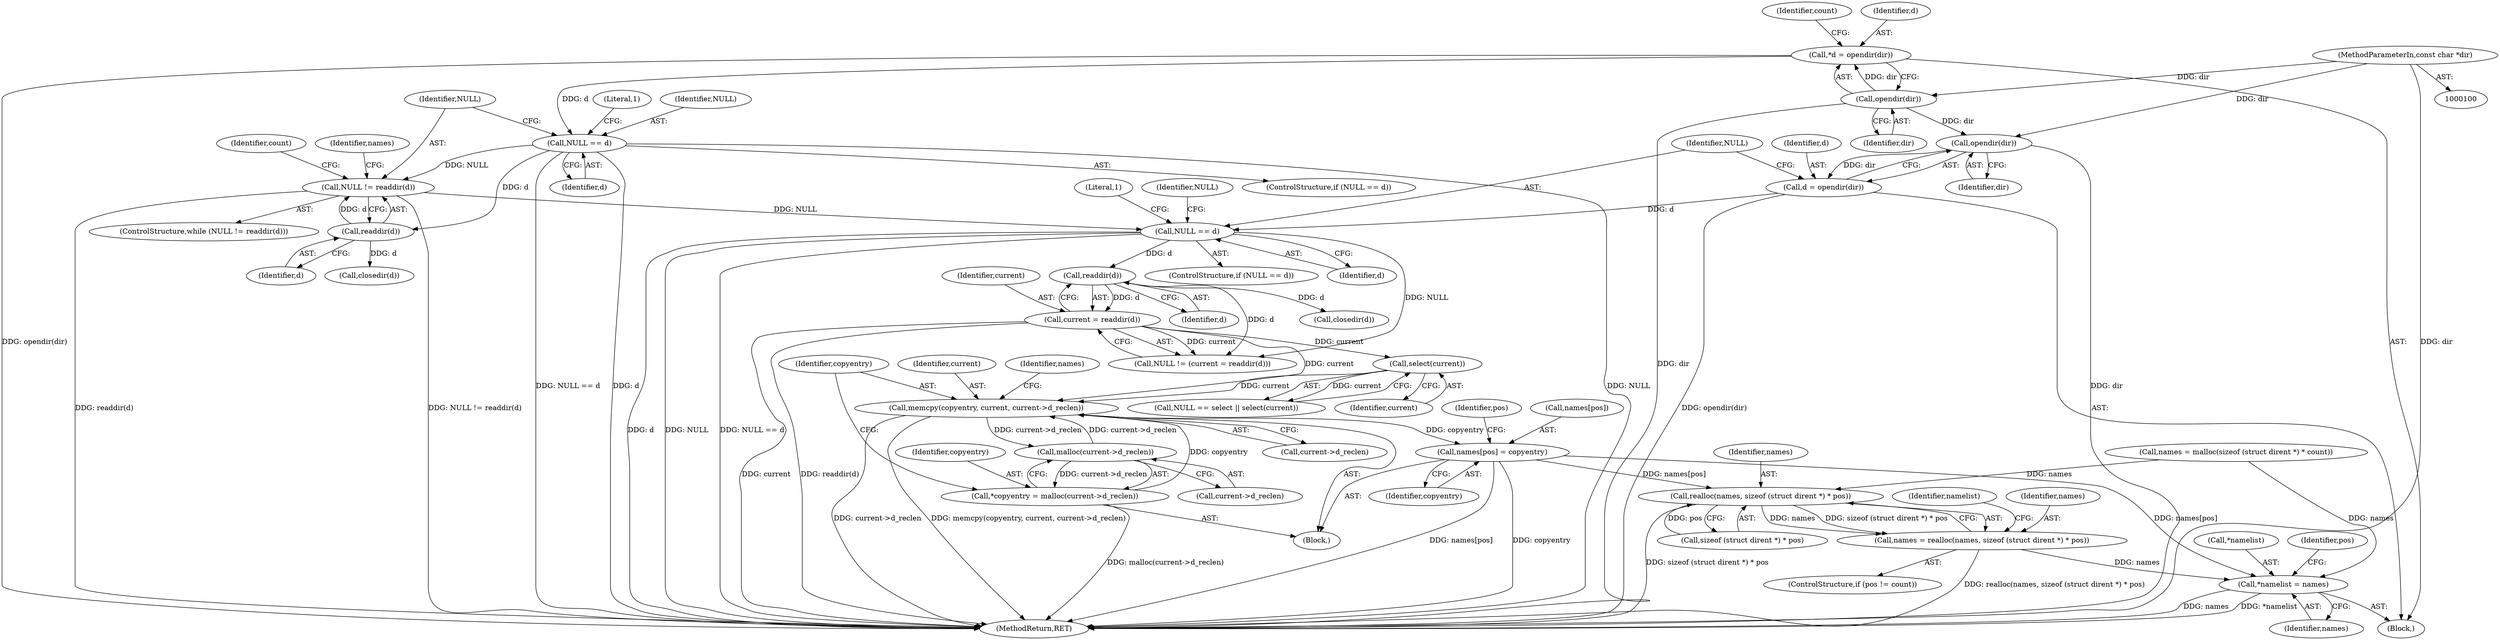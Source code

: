 digraph "1_boa_e139b87835994d007fbd64eead6c1455d7b8cf4e@API" {
"1000189" [label="(Call,names[pos] = copyentry)"];
"1000183" [label="(Call,memcpy(copyentry, current, current->d_reclen))"];
"1000177" [label="(Call,*copyentry = malloc(current->d_reclen))"];
"1000179" [label="(Call,malloc(current->d_reclen))"];
"1000163" [label="(Call,current = readdir(d))"];
"1000165" [label="(Call,readdir(d))"];
"1000154" [label="(Call,NULL == d)"];
"1000134" [label="(Call,NULL != readdir(d))"];
"1000127" [label="(Call,NULL == d)"];
"1000107" [label="(Call,*d = opendir(dir))"];
"1000109" [label="(Call,opendir(dir))"];
"1000101" [label="(MethodParameterIn,const char *dir)"];
"1000136" [label="(Call,readdir(d))"];
"1000149" [label="(Call,d = opendir(dir))"];
"1000151" [label="(Call,opendir(dir))"];
"1000173" [label="(Call,select(current))"];
"1000206" [label="(Call,realloc(names, sizeof (struct dirent *) * pos))"];
"1000204" [label="(Call,names = realloc(names, sizeof (struct dirent *) * pos))"];
"1000212" [label="(Call,*namelist = names)"];
"1000183" [label="(Call,memcpy(copyentry, current, current->d_reclen))"];
"1000173" [label="(Call,select(current))"];
"1000179" [label="(Call,malloc(current->d_reclen))"];
"1000169" [label="(Call,NULL == select || select(current))"];
"1000213" [label="(Call,*namelist)"];
"1000159" [label="(Literal,1)"];
"1000137" [label="(Identifier,d)"];
"1000141" [label="(Identifier,names)"];
"1000151" [label="(Call,opendir(dir))"];
"1000189" [label="(Call,names[pos] = copyentry)"];
"1000155" [label="(Identifier,NULL)"];
"1000175" [label="(Block,)"];
"1000191" [label="(Identifier,names)"];
"1000153" [label="(ControlStructure,if (NULL == d))"];
"1000150" [label="(Identifier,d)"];
"1000198" [label="(Call,closedir(d))"];
"1000156" [label="(Identifier,d)"];
"1000101" [label="(MethodParameterIn,const char *dir)"];
"1000152" [label="(Identifier,dir)"];
"1000163" [label="(Call,current = readdir(d))"];
"1000115" [label="(Identifier,count)"];
"1000162" [label="(Identifier,NULL)"];
"1000190" [label="(Call,names[pos])"];
"1000136" [label="(Call,readdir(d))"];
"1000174" [label="(Identifier,current)"];
"1000132" [label="(Literal,1)"];
"1000195" [label="(Identifier,pos)"];
"1000140" [label="(Call,names = malloc(sizeof (struct dirent *) * count))"];
"1000127" [label="(Call,NULL == d)"];
"1000165" [label="(Call,readdir(d))"];
"1000166" [label="(Identifier,d)"];
"1000134" [label="(Call,NULL != readdir(d))"];
"1000217" [label="(Identifier,pos)"];
"1000128" [label="(Identifier,NULL)"];
"1000206" [label="(Call,realloc(names, sizeof (struct dirent *) * pos))"];
"1000126" [label="(ControlStructure,if (NULL == d))"];
"1000135" [label="(Identifier,NULL)"];
"1000110" [label="(Identifier,dir)"];
"1000212" [label="(Call,*namelist = names)"];
"1000185" [label="(Identifier,current)"];
"1000154" [label="(Call,NULL == d)"];
"1000177" [label="(Call,*copyentry = malloc(current->d_reclen))"];
"1000109" [label="(Call,opendir(dir))"];
"1000200" [label="(ControlStructure,if (pos != count))"];
"1000105" [label="(Block,)"];
"1000139" [label="(Identifier,count)"];
"1000218" [label="(MethodReturn,RET)"];
"1000133" [label="(ControlStructure,while (NULL != readdir(d)))"];
"1000147" [label="(Call,closedir(d))"];
"1000186" [label="(Call,current->d_reclen)"];
"1000164" [label="(Identifier,current)"];
"1000180" [label="(Call,current->d_reclen)"];
"1000149" [label="(Call,d = opendir(dir))"];
"1000215" [label="(Identifier,names)"];
"1000178" [label="(Identifier,copyentry)"];
"1000205" [label="(Identifier,names)"];
"1000107" [label="(Call,*d = opendir(dir))"];
"1000161" [label="(Call,NULL != (current = readdir(d)))"];
"1000108" [label="(Identifier,d)"];
"1000193" [label="(Identifier,copyentry)"];
"1000129" [label="(Identifier,d)"];
"1000204" [label="(Call,names = realloc(names, sizeof (struct dirent *) * pos))"];
"1000208" [label="(Call,sizeof (struct dirent *) * pos)"];
"1000207" [label="(Identifier,names)"];
"1000214" [label="(Identifier,namelist)"];
"1000184" [label="(Identifier,copyentry)"];
"1000189" -> "1000175"  [label="AST: "];
"1000189" -> "1000193"  [label="CFG: "];
"1000190" -> "1000189"  [label="AST: "];
"1000193" -> "1000189"  [label="AST: "];
"1000195" -> "1000189"  [label="CFG: "];
"1000189" -> "1000218"  [label="DDG: names[pos]"];
"1000189" -> "1000218"  [label="DDG: copyentry"];
"1000183" -> "1000189"  [label="DDG: copyentry"];
"1000189" -> "1000206"  [label="DDG: names[pos]"];
"1000189" -> "1000212"  [label="DDG: names[pos]"];
"1000183" -> "1000175"  [label="AST: "];
"1000183" -> "1000186"  [label="CFG: "];
"1000184" -> "1000183"  [label="AST: "];
"1000185" -> "1000183"  [label="AST: "];
"1000186" -> "1000183"  [label="AST: "];
"1000191" -> "1000183"  [label="CFG: "];
"1000183" -> "1000218"  [label="DDG: current->d_reclen"];
"1000183" -> "1000218"  [label="DDG: memcpy(copyentry, current, current->d_reclen)"];
"1000183" -> "1000179"  [label="DDG: current->d_reclen"];
"1000177" -> "1000183"  [label="DDG: copyentry"];
"1000163" -> "1000183"  [label="DDG: current"];
"1000173" -> "1000183"  [label="DDG: current"];
"1000179" -> "1000183"  [label="DDG: current->d_reclen"];
"1000177" -> "1000175"  [label="AST: "];
"1000177" -> "1000179"  [label="CFG: "];
"1000178" -> "1000177"  [label="AST: "];
"1000179" -> "1000177"  [label="AST: "];
"1000184" -> "1000177"  [label="CFG: "];
"1000177" -> "1000218"  [label="DDG: malloc(current->d_reclen)"];
"1000179" -> "1000177"  [label="DDG: current->d_reclen"];
"1000179" -> "1000180"  [label="CFG: "];
"1000180" -> "1000179"  [label="AST: "];
"1000163" -> "1000161"  [label="AST: "];
"1000163" -> "1000165"  [label="CFG: "];
"1000164" -> "1000163"  [label="AST: "];
"1000165" -> "1000163"  [label="AST: "];
"1000161" -> "1000163"  [label="CFG: "];
"1000163" -> "1000218"  [label="DDG: current"];
"1000163" -> "1000218"  [label="DDG: readdir(d)"];
"1000163" -> "1000161"  [label="DDG: current"];
"1000165" -> "1000163"  [label="DDG: d"];
"1000163" -> "1000173"  [label="DDG: current"];
"1000165" -> "1000166"  [label="CFG: "];
"1000166" -> "1000165"  [label="AST: "];
"1000165" -> "1000161"  [label="DDG: d"];
"1000154" -> "1000165"  [label="DDG: d"];
"1000165" -> "1000198"  [label="DDG: d"];
"1000154" -> "1000153"  [label="AST: "];
"1000154" -> "1000156"  [label="CFG: "];
"1000155" -> "1000154"  [label="AST: "];
"1000156" -> "1000154"  [label="AST: "];
"1000159" -> "1000154"  [label="CFG: "];
"1000162" -> "1000154"  [label="CFG: "];
"1000154" -> "1000218"  [label="DDG: NULL"];
"1000154" -> "1000218"  [label="DDG: NULL == d"];
"1000154" -> "1000218"  [label="DDG: d"];
"1000134" -> "1000154"  [label="DDG: NULL"];
"1000149" -> "1000154"  [label="DDG: d"];
"1000154" -> "1000161"  [label="DDG: NULL"];
"1000134" -> "1000133"  [label="AST: "];
"1000134" -> "1000136"  [label="CFG: "];
"1000135" -> "1000134"  [label="AST: "];
"1000136" -> "1000134"  [label="AST: "];
"1000139" -> "1000134"  [label="CFG: "];
"1000141" -> "1000134"  [label="CFG: "];
"1000134" -> "1000218"  [label="DDG: NULL != readdir(d)"];
"1000134" -> "1000218"  [label="DDG: readdir(d)"];
"1000127" -> "1000134"  [label="DDG: NULL"];
"1000136" -> "1000134"  [label="DDG: d"];
"1000127" -> "1000126"  [label="AST: "];
"1000127" -> "1000129"  [label="CFG: "];
"1000128" -> "1000127"  [label="AST: "];
"1000129" -> "1000127"  [label="AST: "];
"1000132" -> "1000127"  [label="CFG: "];
"1000135" -> "1000127"  [label="CFG: "];
"1000127" -> "1000218"  [label="DDG: NULL == d"];
"1000127" -> "1000218"  [label="DDG: d"];
"1000127" -> "1000218"  [label="DDG: NULL"];
"1000107" -> "1000127"  [label="DDG: d"];
"1000127" -> "1000136"  [label="DDG: d"];
"1000107" -> "1000105"  [label="AST: "];
"1000107" -> "1000109"  [label="CFG: "];
"1000108" -> "1000107"  [label="AST: "];
"1000109" -> "1000107"  [label="AST: "];
"1000115" -> "1000107"  [label="CFG: "];
"1000107" -> "1000218"  [label="DDG: opendir(dir)"];
"1000109" -> "1000107"  [label="DDG: dir"];
"1000109" -> "1000110"  [label="CFG: "];
"1000110" -> "1000109"  [label="AST: "];
"1000109" -> "1000218"  [label="DDG: dir"];
"1000101" -> "1000109"  [label="DDG: dir"];
"1000109" -> "1000151"  [label="DDG: dir"];
"1000101" -> "1000100"  [label="AST: "];
"1000101" -> "1000218"  [label="DDG: dir"];
"1000101" -> "1000151"  [label="DDG: dir"];
"1000136" -> "1000137"  [label="CFG: "];
"1000137" -> "1000136"  [label="AST: "];
"1000136" -> "1000147"  [label="DDG: d"];
"1000149" -> "1000105"  [label="AST: "];
"1000149" -> "1000151"  [label="CFG: "];
"1000150" -> "1000149"  [label="AST: "];
"1000151" -> "1000149"  [label="AST: "];
"1000155" -> "1000149"  [label="CFG: "];
"1000149" -> "1000218"  [label="DDG: opendir(dir)"];
"1000151" -> "1000149"  [label="DDG: dir"];
"1000151" -> "1000152"  [label="CFG: "];
"1000152" -> "1000151"  [label="AST: "];
"1000151" -> "1000218"  [label="DDG: dir"];
"1000173" -> "1000169"  [label="AST: "];
"1000173" -> "1000174"  [label="CFG: "];
"1000174" -> "1000173"  [label="AST: "];
"1000169" -> "1000173"  [label="CFG: "];
"1000173" -> "1000169"  [label="DDG: current"];
"1000206" -> "1000204"  [label="AST: "];
"1000206" -> "1000208"  [label="CFG: "];
"1000207" -> "1000206"  [label="AST: "];
"1000208" -> "1000206"  [label="AST: "];
"1000204" -> "1000206"  [label="CFG: "];
"1000206" -> "1000218"  [label="DDG: sizeof (struct dirent *) * pos"];
"1000206" -> "1000204"  [label="DDG: names"];
"1000206" -> "1000204"  [label="DDG: sizeof (struct dirent *) * pos"];
"1000140" -> "1000206"  [label="DDG: names"];
"1000208" -> "1000206"  [label="DDG: pos"];
"1000204" -> "1000200"  [label="AST: "];
"1000205" -> "1000204"  [label="AST: "];
"1000214" -> "1000204"  [label="CFG: "];
"1000204" -> "1000218"  [label="DDG: realloc(names, sizeof (struct dirent *) * pos)"];
"1000204" -> "1000212"  [label="DDG: names"];
"1000212" -> "1000105"  [label="AST: "];
"1000212" -> "1000215"  [label="CFG: "];
"1000213" -> "1000212"  [label="AST: "];
"1000215" -> "1000212"  [label="AST: "];
"1000217" -> "1000212"  [label="CFG: "];
"1000212" -> "1000218"  [label="DDG: *namelist"];
"1000212" -> "1000218"  [label="DDG: names"];
"1000140" -> "1000212"  [label="DDG: names"];
}
